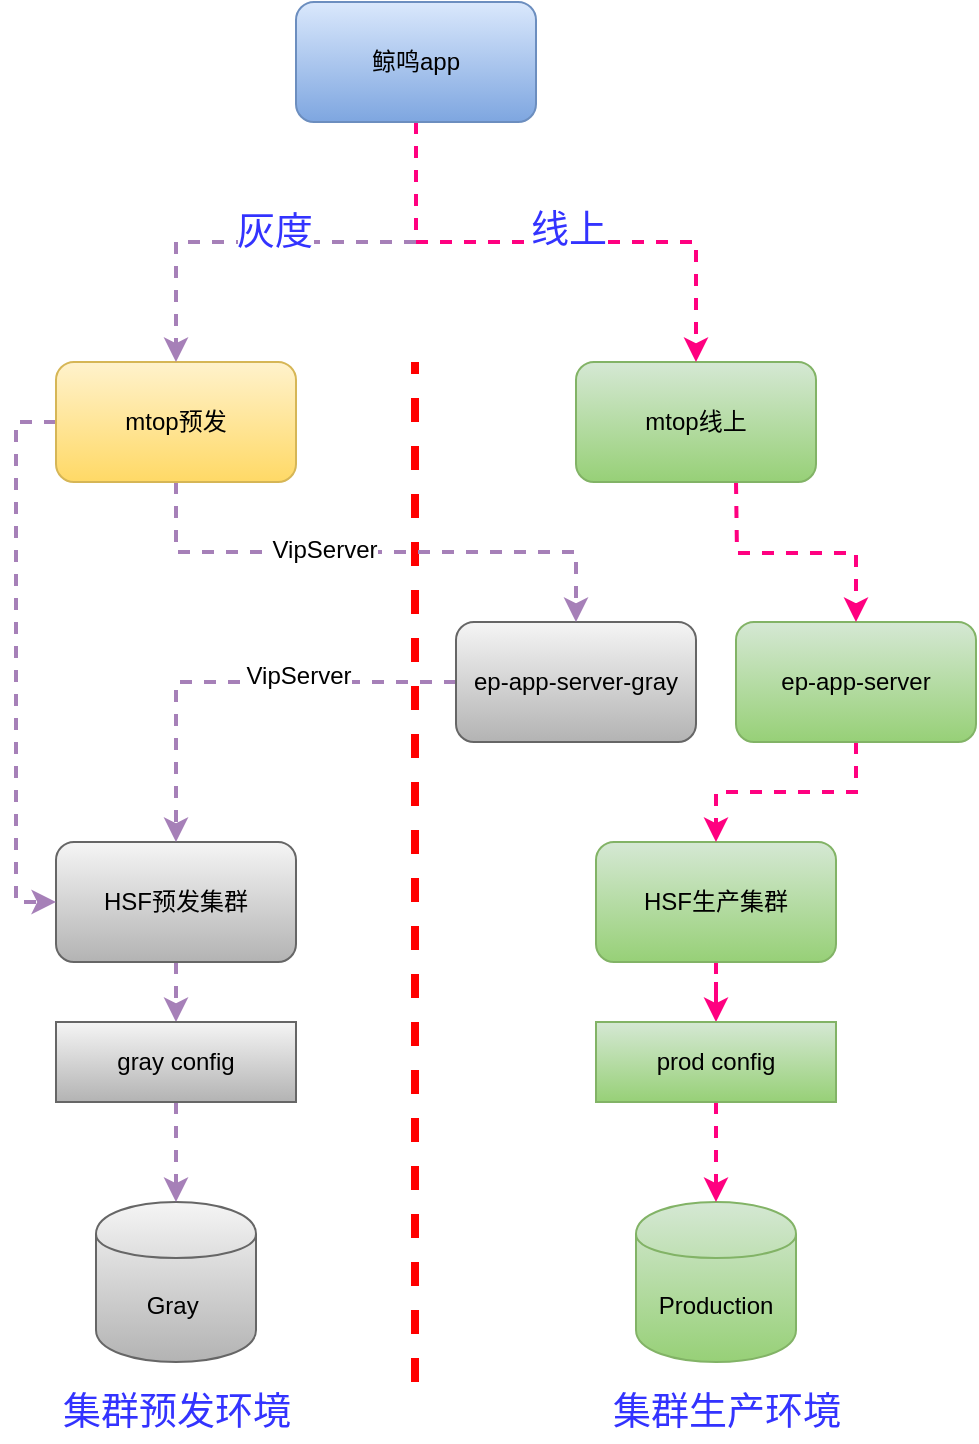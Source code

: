 <mxfile version="12.4.7" type="github">
  <diagram id="Gk4kHyFn3zn3_QR2qy4u" name="Page-1">
    <mxGraphModel dx="1168" dy="637" grid="1" gridSize="10" guides="1" tooltips="1" connect="1" arrows="1" fold="1" page="1" pageScale="1" pageWidth="827" pageHeight="1169" math="0" shadow="0">
      <root>
        <mxCell id="0"/>
        <mxCell id="1" parent="0"/>
        <mxCell id="psz0ONWJy-oLL9iXoKW5-1" value="Gray&amp;nbsp;" style="shape=cylinder;whiteSpace=wrap;html=1;boundedLbl=1;backgroundOutline=1;fillColor=#f5f5f5;strokeColor=#666666;gradientColor=#b3b3b3;" parent="1" vertex="1">
          <mxGeometry x="130" y="650" width="80" height="80" as="geometry"/>
        </mxCell>
        <mxCell id="psz0ONWJy-oLL9iXoKW5-3" value="Production" style="shape=cylinder;whiteSpace=wrap;html=1;boundedLbl=1;backgroundOutline=1;fillColor=#d5e8d4;strokeColor=#82b366;gradientColor=#97d077;" parent="1" vertex="1">
          <mxGeometry x="400" y="650" width="80" height="80" as="geometry"/>
        </mxCell>
        <mxCell id="psz0ONWJy-oLL9iXoKW5-37" style="edgeStyle=orthogonalEdgeStyle;rounded=0;orthogonalLoop=1;jettySize=auto;html=1;exitX=0.5;exitY=1;exitDx=0;exitDy=0;entryX=0.5;entryY=0;entryDx=0;entryDy=0;dashed=1;strokeColor=#A680B8;strokeWidth=2;" parent="1" source="psz0ONWJy-oLL9iXoKW5-9" target="psz0ONWJy-oLL9iXoKW5-13" edge="1">
          <mxGeometry relative="1" as="geometry"/>
        </mxCell>
        <mxCell id="psz0ONWJy-oLL9iXoKW5-9" value="HSF预发集群" style="rounded=1;whiteSpace=wrap;html=1;gradientColor=#b3b3b3;fillColor=#f5f5f5;strokeColor=#666666;" parent="1" vertex="1">
          <mxGeometry x="110" y="470" width="120" height="60" as="geometry"/>
        </mxCell>
        <mxCell id="psz0ONWJy-oLL9iXoKW5-44" style="edgeStyle=orthogonalEdgeStyle;rounded=0;orthogonalLoop=1;jettySize=auto;html=1;exitX=0.5;exitY=1;exitDx=0;exitDy=0;dashed=1;strokeColor=#FF0080;strokeWidth=2;" parent="1" source="psz0ONWJy-oLL9iXoKW5-10" target="psz0ONWJy-oLL9iXoKW5-14" edge="1">
          <mxGeometry relative="1" as="geometry"/>
        </mxCell>
        <mxCell id="psz0ONWJy-oLL9iXoKW5-10" value="HSF生产集群" style="rounded=1;whiteSpace=wrap;html=1;gradientColor=#97d077;fillColor=#d5e8d4;strokeColor=#82b366;" parent="1" vertex="1">
          <mxGeometry x="380" y="470" width="120" height="60" as="geometry"/>
        </mxCell>
        <mxCell id="psz0ONWJy-oLL9iXoKW5-36" style="edgeStyle=orthogonalEdgeStyle;rounded=0;orthogonalLoop=1;jettySize=auto;html=1;exitX=0;exitY=0.5;exitDx=0;exitDy=0;entryX=0.5;entryY=0;entryDx=0;entryDy=0;dashed=1;strokeColor=#A680B8;strokeWidth=2;" parent="1" source="psz0ONWJy-oLL9iXoKW5-11" target="psz0ONWJy-oLL9iXoKW5-9" edge="1">
          <mxGeometry relative="1" as="geometry"/>
        </mxCell>
        <mxCell id="psz0ONWJy-oLL9iXoKW5-40" value="VipServer" style="text;html=1;align=center;verticalAlign=middle;resizable=0;points=[];labelBackgroundColor=#ffffff;" parent="psz0ONWJy-oLL9iXoKW5-36" vertex="1" connectable="0">
          <mxGeometry x="-0.28" y="-3" relative="1" as="geometry">
            <mxPoint as="offset"/>
          </mxGeometry>
        </mxCell>
        <mxCell id="psz0ONWJy-oLL9iXoKW5-11" value="ep-app-server-gray" style="rounded=1;whiteSpace=wrap;html=1;fillColor=#f5f5f5;strokeColor=#666666;gradientColor=#b3b3b3;" parent="1" vertex="1">
          <mxGeometry x="310" y="360" width="120" height="60" as="geometry"/>
        </mxCell>
        <mxCell id="psz0ONWJy-oLL9iXoKW5-43" style="edgeStyle=orthogonalEdgeStyle;rounded=0;orthogonalLoop=1;jettySize=auto;html=1;exitX=0.5;exitY=1;exitDx=0;exitDy=0;dashed=1;strokeColor=#FF0080;strokeWidth=2;" parent="1" source="psz0ONWJy-oLL9iXoKW5-12" target="psz0ONWJy-oLL9iXoKW5-10" edge="1">
          <mxGeometry relative="1" as="geometry"/>
        </mxCell>
        <mxCell id="psz0ONWJy-oLL9iXoKW5-12" value="ep-app-server" style="rounded=1;whiteSpace=wrap;html=1;gradientColor=#97d077;fillColor=#d5e8d4;strokeColor=#82b366;" parent="1" vertex="1">
          <mxGeometry x="450" y="360" width="120" height="60" as="geometry"/>
        </mxCell>
        <mxCell id="psz0ONWJy-oLL9iXoKW5-38" style="edgeStyle=orthogonalEdgeStyle;rounded=0;orthogonalLoop=1;jettySize=auto;html=1;exitX=0.5;exitY=1;exitDx=0;exitDy=0;entryX=0.5;entryY=0;entryDx=0;entryDy=0;dashed=1;strokeColor=#A680B8;strokeWidth=2;" parent="1" source="psz0ONWJy-oLL9iXoKW5-13" target="psz0ONWJy-oLL9iXoKW5-1" edge="1">
          <mxGeometry relative="1" as="geometry"/>
        </mxCell>
        <mxCell id="psz0ONWJy-oLL9iXoKW5-13" value="gray config" style="rounded=0;whiteSpace=wrap;html=1;gradientColor=#b3b3b3;fillColor=#f5f5f5;strokeColor=#666666;" parent="1" vertex="1">
          <mxGeometry x="110" y="560" width="120" height="40" as="geometry"/>
        </mxCell>
        <mxCell id="psz0ONWJy-oLL9iXoKW5-45" style="edgeStyle=orthogonalEdgeStyle;rounded=0;orthogonalLoop=1;jettySize=auto;html=1;exitX=0.5;exitY=1;exitDx=0;exitDy=0;entryX=0.5;entryY=0;entryDx=0;entryDy=0;dashed=1;strokeColor=#FF0080;strokeWidth=2;" parent="1" source="psz0ONWJy-oLL9iXoKW5-14" target="psz0ONWJy-oLL9iXoKW5-3" edge="1">
          <mxGeometry relative="1" as="geometry"/>
        </mxCell>
        <mxCell id="psz0ONWJy-oLL9iXoKW5-14" value="prod config" style="rounded=0;whiteSpace=wrap;html=1;gradientColor=#97d077;fillColor=#d5e8d4;strokeColor=#82b366;" parent="1" vertex="1">
          <mxGeometry x="380" y="560" width="120" height="40" as="geometry"/>
        </mxCell>
        <mxCell id="psz0ONWJy-oLL9iXoKW5-22" value="" style="endArrow=none;dashed=1;html=1;strokeColor=#FF0000;strokeWidth=4;" parent="1" edge="1">
          <mxGeometry width="50" height="50" relative="1" as="geometry">
            <mxPoint x="289.5" y="740" as="sourcePoint"/>
            <mxPoint x="289.5" y="230" as="targetPoint"/>
          </mxGeometry>
        </mxCell>
        <mxCell id="psz0ONWJy-oLL9iXoKW5-32" style="edgeStyle=orthogonalEdgeStyle;rounded=0;orthogonalLoop=1;jettySize=auto;html=1;exitX=0.5;exitY=1;exitDx=0;exitDy=0;dashed=1;strokeColor=#A680B8;strokeWidth=2;" parent="1" source="psz0ONWJy-oLL9iXoKW5-27" target="psz0ONWJy-oLL9iXoKW5-11" edge="1">
          <mxGeometry relative="1" as="geometry"/>
        </mxCell>
        <mxCell id="psz0ONWJy-oLL9iXoKW5-39" value="VipServer" style="text;html=1;align=center;verticalAlign=middle;resizable=0;points=[];labelBackgroundColor=#ffffff;" parent="psz0ONWJy-oLL9iXoKW5-32" vertex="1" connectable="0">
          <mxGeometry x="-0.192" y="1" relative="1" as="geometry">
            <mxPoint as="offset"/>
          </mxGeometry>
        </mxCell>
        <mxCell id="psz0ONWJy-oLL9iXoKW5-35" style="edgeStyle=orthogonalEdgeStyle;rounded=0;orthogonalLoop=1;jettySize=auto;html=1;exitX=0;exitY=0.5;exitDx=0;exitDy=0;entryX=0;entryY=0.5;entryDx=0;entryDy=0;dashed=1;strokeColor=#A680B8;strokeWidth=2;" parent="1" source="psz0ONWJy-oLL9iXoKW5-27" target="psz0ONWJy-oLL9iXoKW5-9" edge="1">
          <mxGeometry relative="1" as="geometry"/>
        </mxCell>
        <mxCell id="psz0ONWJy-oLL9iXoKW5-27" value="mtop预发" style="rounded=1;whiteSpace=wrap;html=1;fillColor=#fff2cc;strokeColor=#d6b656;gradientColor=#ffd966;" parent="1" vertex="1">
          <mxGeometry x="110" y="230" width="120" height="60" as="geometry"/>
        </mxCell>
        <mxCell id="psz0ONWJy-oLL9iXoKW5-42" style="edgeStyle=orthogonalEdgeStyle;rounded=0;orthogonalLoop=1;jettySize=auto;html=1;exitX=0.5;exitY=1;exitDx=0;exitDy=0;entryX=0.5;entryY=0;entryDx=0;entryDy=0;dashed=1;strokeColor=#FF0080;strokeWidth=2;" parent="1" target="psz0ONWJy-oLL9iXoKW5-12" edge="1">
          <mxGeometry relative="1" as="geometry">
            <mxPoint x="450" y="290" as="sourcePoint"/>
          </mxGeometry>
        </mxCell>
        <mxCell id="psz0ONWJy-oLL9iXoKW5-28" value="mtop线上" style="rounded=1;whiteSpace=wrap;html=1;fillColor=#d5e8d4;strokeColor=#82b366;gradientColor=#97d077;" parent="1" vertex="1">
          <mxGeometry x="370" y="230" width="120" height="60" as="geometry"/>
        </mxCell>
        <mxCell id="psz0ONWJy-oLL9iXoKW5-31" style="edgeStyle=orthogonalEdgeStyle;rounded=0;orthogonalLoop=1;jettySize=auto;html=1;strokeColor=#A680B8;strokeWidth=2;dashed=1;" parent="1" source="psz0ONWJy-oLL9iXoKW5-29" target="psz0ONWJy-oLL9iXoKW5-27" edge="1">
          <mxGeometry relative="1" as="geometry"/>
        </mxCell>
        <mxCell id="psz0ONWJy-oLL9iXoKW5-41" style="edgeStyle=orthogonalEdgeStyle;rounded=0;orthogonalLoop=1;jettySize=auto;html=1;exitX=0.5;exitY=1;exitDx=0;exitDy=0;dashed=1;strokeColor=#FF0080;strokeWidth=2;" parent="1" source="psz0ONWJy-oLL9iXoKW5-29" target="psz0ONWJy-oLL9iXoKW5-28" edge="1">
          <mxGeometry relative="1" as="geometry"/>
        </mxCell>
        <mxCell id="psz0ONWJy-oLL9iXoKW5-29" value="鲸鸣app" style="rounded=1;whiteSpace=wrap;html=1;fillColor=#dae8fc;strokeColor=#6c8ebf;gradientColor=#7ea6e0;" parent="1" vertex="1">
          <mxGeometry x="230" y="50" width="120" height="60" as="geometry"/>
        </mxCell>
        <mxCell id="3P3_b6RiQZbTQgxE8qaX-1" value="集群预发环境" style="text;html=1;align=center;verticalAlign=middle;resizable=0;points=[];autosize=1;strokeWidth=5;fontSize=19;fontColor=#3333FF;" vertex="1" parent="1">
          <mxGeometry x="105" y="740" width="130" height="30" as="geometry"/>
        </mxCell>
        <mxCell id="3P3_b6RiQZbTQgxE8qaX-2" value="集群生产环境" style="text;html=1;align=center;verticalAlign=middle;resizable=0;points=[];autosize=1;strokeWidth=5;fontSize=19;fontColor=#3333FF;" vertex="1" parent="1">
          <mxGeometry x="380" y="740" width="130" height="30" as="geometry"/>
        </mxCell>
        <mxCell id="3P3_b6RiQZbTQgxE8qaX-4" value="灰度" style="text;html=1;align=center;verticalAlign=middle;resizable=0;points=[];labelBackgroundColor=#ffffff;fontSize=19;fontColor=#3333FF;" vertex="1" connectable="0" parent="1">
          <mxGeometry x="221" y="169" as="geometry">
            <mxPoint x="-2" y="-4" as="offset"/>
          </mxGeometry>
        </mxCell>
        <mxCell id="3P3_b6RiQZbTQgxE8qaX-6" value="线上" style="text;html=1;align=center;verticalAlign=middle;resizable=0;points=[];labelBackgroundColor=#ffffff;fontSize=19;fontColor=#3333FF;" vertex="1" connectable="0" parent="1">
          <mxGeometry x="221" y="179" as="geometry">
            <mxPoint x="145" y="-15" as="offset"/>
          </mxGeometry>
        </mxCell>
      </root>
    </mxGraphModel>
  </diagram>
</mxfile>
